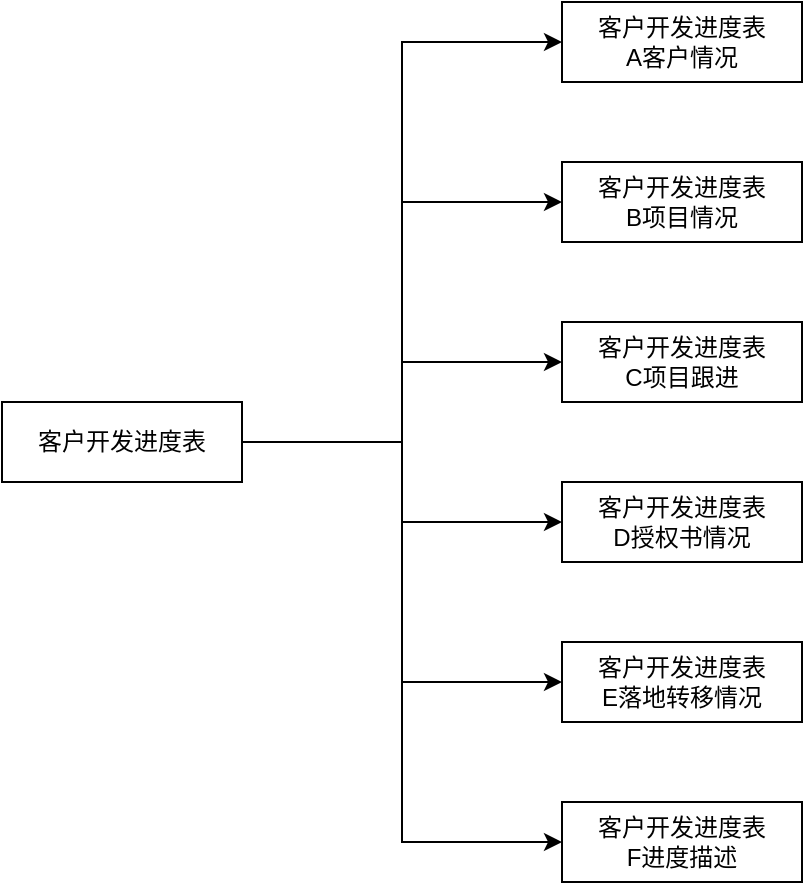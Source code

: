 <mxfile version="21.3.6" type="github">
  <diagram name="第 1 页" id="gmjsHyCnFX8tEVxgEqUk">
    <mxGraphModel dx="1795" dy="538" grid="1" gridSize="10" guides="1" tooltips="1" connect="1" arrows="1" fold="1" page="1" pageScale="1" pageWidth="827" pageHeight="1169" math="0" shadow="0">
      <root>
        <mxCell id="0" />
        <mxCell id="1" parent="0" />
        <mxCell id="PjlBlb0cIDK0whVqbfls-12" style="edgeStyle=orthogonalEdgeStyle;rounded=0;orthogonalLoop=1;jettySize=auto;html=1;exitX=1;exitY=0.5;exitDx=0;exitDy=0;entryX=0;entryY=0.5;entryDx=0;entryDy=0;" edge="1" parent="1" source="PjlBlb0cIDK0whVqbfls-16" target="PjlBlb0cIDK0whVqbfls-19">
          <mxGeometry relative="1" as="geometry" />
        </mxCell>
        <mxCell id="PjlBlb0cIDK0whVqbfls-13" style="edgeStyle=orthogonalEdgeStyle;rounded=0;orthogonalLoop=1;jettySize=auto;html=1;exitX=1;exitY=0.5;exitDx=0;exitDy=0;entryX=0;entryY=0.5;entryDx=0;entryDy=0;" edge="1" parent="1" source="PjlBlb0cIDK0whVqbfls-16" target="PjlBlb0cIDK0whVqbfls-18">
          <mxGeometry relative="1" as="geometry" />
        </mxCell>
        <mxCell id="PjlBlb0cIDK0whVqbfls-14" style="edgeStyle=orthogonalEdgeStyle;rounded=0;orthogonalLoop=1;jettySize=auto;html=1;exitX=1;exitY=0.5;exitDx=0;exitDy=0;entryX=0;entryY=0.5;entryDx=0;entryDy=0;" edge="1" parent="1" source="PjlBlb0cIDK0whVqbfls-16" target="PjlBlb0cIDK0whVqbfls-20">
          <mxGeometry relative="1" as="geometry" />
        </mxCell>
        <mxCell id="PjlBlb0cIDK0whVqbfls-15" style="edgeStyle=orthogonalEdgeStyle;rounded=0;orthogonalLoop=1;jettySize=auto;html=1;exitX=1;exitY=0.5;exitDx=0;exitDy=0;entryX=0;entryY=0.5;entryDx=0;entryDy=0;" edge="1" parent="1" source="PjlBlb0cIDK0whVqbfls-16" target="PjlBlb0cIDK0whVqbfls-17">
          <mxGeometry relative="1" as="geometry" />
        </mxCell>
        <mxCell id="PjlBlb0cIDK0whVqbfls-23" style="edgeStyle=orthogonalEdgeStyle;rounded=0;orthogonalLoop=1;jettySize=auto;html=1;exitX=1;exitY=0.5;exitDx=0;exitDy=0;entryX=0;entryY=0.5;entryDx=0;entryDy=0;" edge="1" parent="1" source="PjlBlb0cIDK0whVqbfls-16" target="PjlBlb0cIDK0whVqbfls-21">
          <mxGeometry relative="1" as="geometry" />
        </mxCell>
        <mxCell id="PjlBlb0cIDK0whVqbfls-24" style="edgeStyle=orthogonalEdgeStyle;rounded=0;orthogonalLoop=1;jettySize=auto;html=1;exitX=1;exitY=0.5;exitDx=0;exitDy=0;entryX=0;entryY=0.5;entryDx=0;entryDy=0;" edge="1" parent="1" source="PjlBlb0cIDK0whVqbfls-16" target="PjlBlb0cIDK0whVqbfls-22">
          <mxGeometry relative="1" as="geometry" />
        </mxCell>
        <mxCell id="PjlBlb0cIDK0whVqbfls-16" value="客户开发进度表" style="rounded=0;whiteSpace=wrap;html=1;" vertex="1" parent="1">
          <mxGeometry x="-180" y="280" width="120" height="40" as="geometry" />
        </mxCell>
        <mxCell id="PjlBlb0cIDK0whVqbfls-17" value="客户开发进度表&lt;br&gt;F进度描述" style="rounded=0;whiteSpace=wrap;html=1;" vertex="1" parent="1">
          <mxGeometry x="100" y="480" width="120" height="40" as="geometry" />
        </mxCell>
        <mxCell id="PjlBlb0cIDK0whVqbfls-18" value="客户开发进度表&lt;br&gt;E落地转移情况" style="rounded=0;whiteSpace=wrap;html=1;" vertex="1" parent="1">
          <mxGeometry x="100" y="400" width="120" height="40" as="geometry" />
        </mxCell>
        <mxCell id="PjlBlb0cIDK0whVqbfls-19" value="客户开发进度表&lt;br&gt;B项目情况" style="rounded=0;whiteSpace=wrap;html=1;" vertex="1" parent="1">
          <mxGeometry x="100" y="160" width="120" height="40" as="geometry" />
        </mxCell>
        <mxCell id="PjlBlb0cIDK0whVqbfls-20" value="客户开发进度表&lt;br&gt;A客户情况" style="rounded=0;whiteSpace=wrap;html=1;" vertex="1" parent="1">
          <mxGeometry x="100" y="80" width="120" height="40" as="geometry" />
        </mxCell>
        <mxCell id="PjlBlb0cIDK0whVqbfls-21" value="客户开发进度表&lt;br&gt;C项目跟进" style="rounded=0;whiteSpace=wrap;html=1;" vertex="1" parent="1">
          <mxGeometry x="100" y="240" width="120" height="40" as="geometry" />
        </mxCell>
        <mxCell id="PjlBlb0cIDK0whVqbfls-22" value="客户开发进度表&lt;br&gt;D授权书情况" style="rounded=0;whiteSpace=wrap;html=1;" vertex="1" parent="1">
          <mxGeometry x="100" y="320" width="120" height="40" as="geometry" />
        </mxCell>
      </root>
    </mxGraphModel>
  </diagram>
</mxfile>
